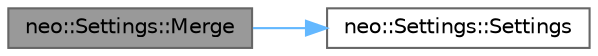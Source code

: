 digraph "neo::Settings::Merge"
{
 // LATEX_PDF_SIZE
  bgcolor="transparent";
  edge [fontname=Helvetica,fontsize=10,labelfontname=Helvetica,labelfontsize=10];
  node [fontname=Helvetica,fontsize=10,shape=box,height=0.2,width=0.4];
  rankdir="LR";
  Node1 [id="Node000001",label="neo::Settings::Merge",height=0.2,width=0.4,color="gray40", fillcolor="grey60", style="filled", fontcolor="black",tooltip="Merges settings from another settings object."];
  Node1 -> Node2 [id="edge2_Node000001_Node000002",color="steelblue1",style="solid",tooltip=" "];
  Node2 [id="Node000002",label="neo::Settings::Settings",height=0.2,width=0.4,color="grey40", fillcolor="white", style="filled",URL="$classneo_1_1_settings.html#a050f89106d4bbb62c7f48b94d4a7cb57",tooltip="Default constructor with default settings."];
}
